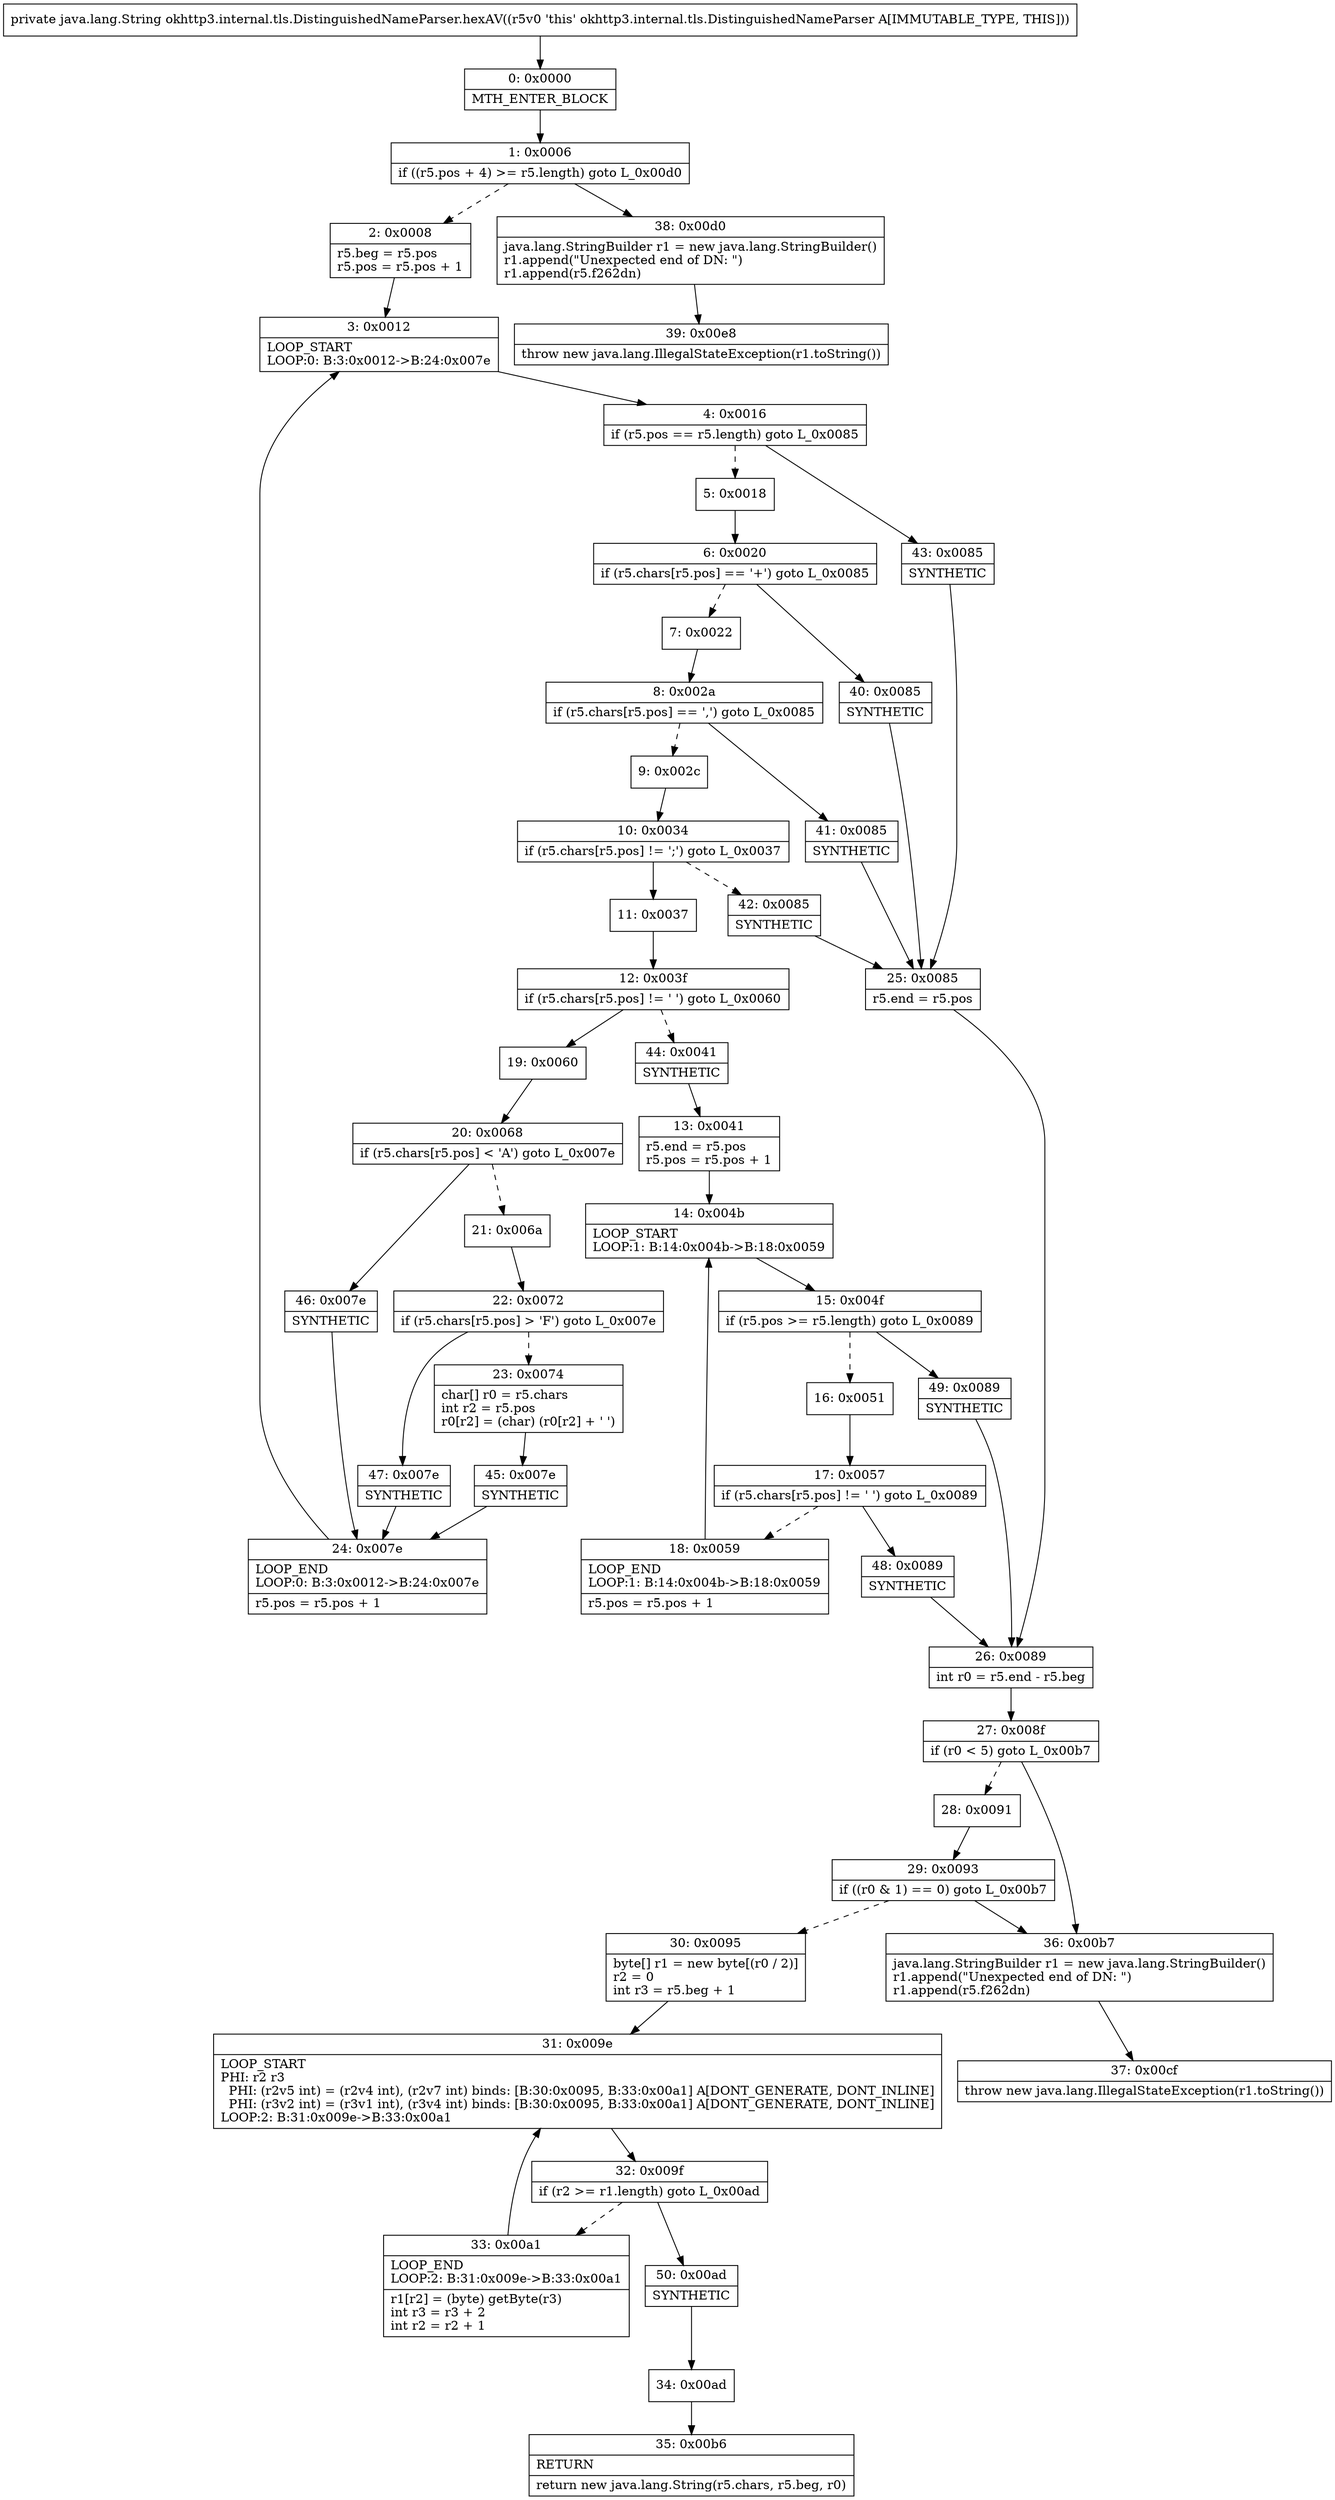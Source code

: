 digraph "CFG forokhttp3.internal.tls.DistinguishedNameParser.hexAV()Ljava\/lang\/String;" {
Node_0 [shape=record,label="{0\:\ 0x0000|MTH_ENTER_BLOCK\l}"];
Node_1 [shape=record,label="{1\:\ 0x0006|if ((r5.pos + 4) \>= r5.length) goto L_0x00d0\l}"];
Node_2 [shape=record,label="{2\:\ 0x0008|r5.beg = r5.pos\lr5.pos = r5.pos + 1\l}"];
Node_3 [shape=record,label="{3\:\ 0x0012|LOOP_START\lLOOP:0: B:3:0x0012\-\>B:24:0x007e\l}"];
Node_4 [shape=record,label="{4\:\ 0x0016|if (r5.pos == r5.length) goto L_0x0085\l}"];
Node_5 [shape=record,label="{5\:\ 0x0018}"];
Node_6 [shape=record,label="{6\:\ 0x0020|if (r5.chars[r5.pos] == '+') goto L_0x0085\l}"];
Node_7 [shape=record,label="{7\:\ 0x0022}"];
Node_8 [shape=record,label="{8\:\ 0x002a|if (r5.chars[r5.pos] == ',') goto L_0x0085\l}"];
Node_9 [shape=record,label="{9\:\ 0x002c}"];
Node_10 [shape=record,label="{10\:\ 0x0034|if (r5.chars[r5.pos] != ';') goto L_0x0037\l}"];
Node_11 [shape=record,label="{11\:\ 0x0037}"];
Node_12 [shape=record,label="{12\:\ 0x003f|if (r5.chars[r5.pos] != ' ') goto L_0x0060\l}"];
Node_13 [shape=record,label="{13\:\ 0x0041|r5.end = r5.pos\lr5.pos = r5.pos + 1\l}"];
Node_14 [shape=record,label="{14\:\ 0x004b|LOOP_START\lLOOP:1: B:14:0x004b\-\>B:18:0x0059\l}"];
Node_15 [shape=record,label="{15\:\ 0x004f|if (r5.pos \>= r5.length) goto L_0x0089\l}"];
Node_16 [shape=record,label="{16\:\ 0x0051}"];
Node_17 [shape=record,label="{17\:\ 0x0057|if (r5.chars[r5.pos] != ' ') goto L_0x0089\l}"];
Node_18 [shape=record,label="{18\:\ 0x0059|LOOP_END\lLOOP:1: B:14:0x004b\-\>B:18:0x0059\l|r5.pos = r5.pos + 1\l}"];
Node_19 [shape=record,label="{19\:\ 0x0060}"];
Node_20 [shape=record,label="{20\:\ 0x0068|if (r5.chars[r5.pos] \< 'A') goto L_0x007e\l}"];
Node_21 [shape=record,label="{21\:\ 0x006a}"];
Node_22 [shape=record,label="{22\:\ 0x0072|if (r5.chars[r5.pos] \> 'F') goto L_0x007e\l}"];
Node_23 [shape=record,label="{23\:\ 0x0074|char[] r0 = r5.chars\lint r2 = r5.pos\lr0[r2] = (char) (r0[r2] + ' ')\l}"];
Node_24 [shape=record,label="{24\:\ 0x007e|LOOP_END\lLOOP:0: B:3:0x0012\-\>B:24:0x007e\l|r5.pos = r5.pos + 1\l}"];
Node_25 [shape=record,label="{25\:\ 0x0085|r5.end = r5.pos\l}"];
Node_26 [shape=record,label="{26\:\ 0x0089|int r0 = r5.end \- r5.beg\l}"];
Node_27 [shape=record,label="{27\:\ 0x008f|if (r0 \< 5) goto L_0x00b7\l}"];
Node_28 [shape=record,label="{28\:\ 0x0091}"];
Node_29 [shape=record,label="{29\:\ 0x0093|if ((r0 & 1) == 0) goto L_0x00b7\l}"];
Node_30 [shape=record,label="{30\:\ 0x0095|byte[] r1 = new byte[(r0 \/ 2)]\lr2 = 0\lint r3 = r5.beg + 1\l}"];
Node_31 [shape=record,label="{31\:\ 0x009e|LOOP_START\lPHI: r2 r3 \l  PHI: (r2v5 int) = (r2v4 int), (r2v7 int) binds: [B:30:0x0095, B:33:0x00a1] A[DONT_GENERATE, DONT_INLINE]\l  PHI: (r3v2 int) = (r3v1 int), (r3v4 int) binds: [B:30:0x0095, B:33:0x00a1] A[DONT_GENERATE, DONT_INLINE]\lLOOP:2: B:31:0x009e\-\>B:33:0x00a1\l}"];
Node_32 [shape=record,label="{32\:\ 0x009f|if (r2 \>= r1.length) goto L_0x00ad\l}"];
Node_33 [shape=record,label="{33\:\ 0x00a1|LOOP_END\lLOOP:2: B:31:0x009e\-\>B:33:0x00a1\l|r1[r2] = (byte) getByte(r3)\lint r3 = r3 + 2\lint r2 = r2 + 1\l}"];
Node_34 [shape=record,label="{34\:\ 0x00ad}"];
Node_35 [shape=record,label="{35\:\ 0x00b6|RETURN\l|return new java.lang.String(r5.chars, r5.beg, r0)\l}"];
Node_36 [shape=record,label="{36\:\ 0x00b7|java.lang.StringBuilder r1 = new java.lang.StringBuilder()\lr1.append(\"Unexpected end of DN: \")\lr1.append(r5.f262dn)\l}"];
Node_37 [shape=record,label="{37\:\ 0x00cf|throw new java.lang.IllegalStateException(r1.toString())\l}"];
Node_38 [shape=record,label="{38\:\ 0x00d0|java.lang.StringBuilder r1 = new java.lang.StringBuilder()\lr1.append(\"Unexpected end of DN: \")\lr1.append(r5.f262dn)\l}"];
Node_39 [shape=record,label="{39\:\ 0x00e8|throw new java.lang.IllegalStateException(r1.toString())\l}"];
Node_40 [shape=record,label="{40\:\ 0x0085|SYNTHETIC\l}"];
Node_41 [shape=record,label="{41\:\ 0x0085|SYNTHETIC\l}"];
Node_42 [shape=record,label="{42\:\ 0x0085|SYNTHETIC\l}"];
Node_43 [shape=record,label="{43\:\ 0x0085|SYNTHETIC\l}"];
Node_44 [shape=record,label="{44\:\ 0x0041|SYNTHETIC\l}"];
Node_45 [shape=record,label="{45\:\ 0x007e|SYNTHETIC\l}"];
Node_46 [shape=record,label="{46\:\ 0x007e|SYNTHETIC\l}"];
Node_47 [shape=record,label="{47\:\ 0x007e|SYNTHETIC\l}"];
Node_48 [shape=record,label="{48\:\ 0x0089|SYNTHETIC\l}"];
Node_49 [shape=record,label="{49\:\ 0x0089|SYNTHETIC\l}"];
Node_50 [shape=record,label="{50\:\ 0x00ad|SYNTHETIC\l}"];
MethodNode[shape=record,label="{private java.lang.String okhttp3.internal.tls.DistinguishedNameParser.hexAV((r5v0 'this' okhttp3.internal.tls.DistinguishedNameParser A[IMMUTABLE_TYPE, THIS])) }"];
MethodNode -> Node_0;
Node_0 -> Node_1;
Node_1 -> Node_2[style=dashed];
Node_1 -> Node_38;
Node_2 -> Node_3;
Node_3 -> Node_4;
Node_4 -> Node_5[style=dashed];
Node_4 -> Node_43;
Node_5 -> Node_6;
Node_6 -> Node_7[style=dashed];
Node_6 -> Node_40;
Node_7 -> Node_8;
Node_8 -> Node_9[style=dashed];
Node_8 -> Node_41;
Node_9 -> Node_10;
Node_10 -> Node_11;
Node_10 -> Node_42[style=dashed];
Node_11 -> Node_12;
Node_12 -> Node_19;
Node_12 -> Node_44[style=dashed];
Node_13 -> Node_14;
Node_14 -> Node_15;
Node_15 -> Node_16[style=dashed];
Node_15 -> Node_49;
Node_16 -> Node_17;
Node_17 -> Node_18[style=dashed];
Node_17 -> Node_48;
Node_18 -> Node_14;
Node_19 -> Node_20;
Node_20 -> Node_21[style=dashed];
Node_20 -> Node_46;
Node_21 -> Node_22;
Node_22 -> Node_23[style=dashed];
Node_22 -> Node_47;
Node_23 -> Node_45;
Node_24 -> Node_3;
Node_25 -> Node_26;
Node_26 -> Node_27;
Node_27 -> Node_28[style=dashed];
Node_27 -> Node_36;
Node_28 -> Node_29;
Node_29 -> Node_30[style=dashed];
Node_29 -> Node_36;
Node_30 -> Node_31;
Node_31 -> Node_32;
Node_32 -> Node_33[style=dashed];
Node_32 -> Node_50;
Node_33 -> Node_31;
Node_34 -> Node_35;
Node_36 -> Node_37;
Node_38 -> Node_39;
Node_40 -> Node_25;
Node_41 -> Node_25;
Node_42 -> Node_25;
Node_43 -> Node_25;
Node_44 -> Node_13;
Node_45 -> Node_24;
Node_46 -> Node_24;
Node_47 -> Node_24;
Node_48 -> Node_26;
Node_49 -> Node_26;
Node_50 -> Node_34;
}

